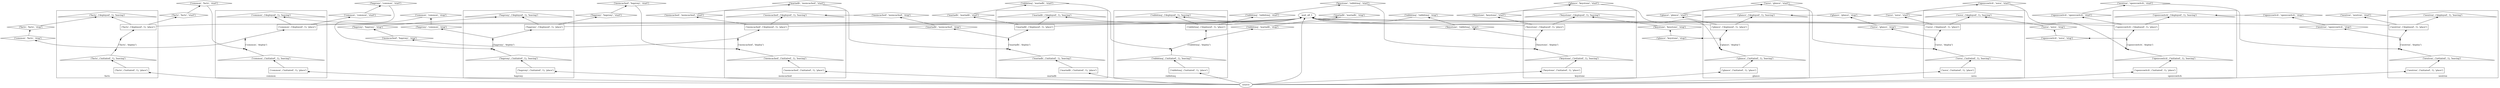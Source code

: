 digraph G {
	rankdir=BT;
	subgraph cluster_1 {
		color = black;
		label = "facts";
		v102 [label="('facts', ('initiated', 1), 'leaving')"] [shape=triangle];
		v79 [label="('facts', ('deploy', 1), 'beginning')"] [shape=point];
		v86 [label="('facts', ('initiated', 1), 'place')"] [shape=box];
		v17 [label="('facts', ('deployed', 1), 'leaving')"] [shape=triangle];
		v59 [label="('facts', ('deploy', 1), 'end')"] [shape=point];
		v11 [label="('facts', ('deployed', 1), 'place')"] [shape=box];
		v86 -> v102 [label=""];
		v11 -> v17 [label=""];
		v102 -> v79 [label=""];
		v79 -> v59 [label="('facts', 'deploy')"];
		v59 -> v11 [label=""];
	}
	subgraph cluster_2 {
		color = black;
		label = "common";
		v66 [label="('common', ('deployed', 1), 'leaving')"] [shape=triangle];
		v91 [label="('common', ('deployed', 1), 'place')"] [shape=box];
		v40 [label="('common', ('deploy', 1), 'beginning')"] [shape=point];
		v7 [label="('common', ('initiated', 1), 'leaving')"] [shape=triangle];
		v60 [label="('common', ('initiated', 1), 'place')"] [shape=box];
		v108 [label="('common', ('deploy', 1), 'end')"] [shape=point];
		v60 -> v7 [label=""];
		v91 -> v66 [label=""];
		v7 -> v40 [label=""];
		v40 -> v108 [label="('common', 'deploy')"];
		v108 -> v91 [label=""];
	}
	subgraph cluster_3 {
		color = black;
		label = "haproxy";
		v78 [label="('haproxy', ('deployed', 1), 'place')"] [shape=box];
		v46 [label="('haproxy', ('initiated', 1), 'leaving')"] [shape=triangle];
		v105 [label="('haproxy', ('deploy', 1), 'end')"] [shape=point];
		v88 [label="('haproxy', ('deploy', 1), 'beginning')"] [shape=point];
		v76 [label="('haproxy', ('initiated', 1), 'place')"] [shape=box];
		v50 [label="('haproxy', ('deployed', 1), 'leaving')"] [shape=triangle];
		v76 -> v46 [label=""];
		v78 -> v50 [label=""];
		v46 -> v88 [label=""];
		v88 -> v105 [label="('haproxy', 'deploy')"];
		v105 -> v78 [label=""];
	}
	subgraph cluster_4 {
		color = black;
		label = "memcached";
		v64 [label="('memcached', ('deployed', 1), 'place')"] [shape=box];
		v107 [label="('memcached', ('initiated', 1), 'leaving')"] [shape=triangle];
		v57 [label="('memcached', ('deploy', 1), 'end')"] [shape=point];
		v96 [label="('memcached', ('initiated', 1), 'place')"] [shape=box];
		v89 [label="('memcached', ('deployed', 1), 'leaving')"] [shape=triangle];
		v70 [label="('memcached', ('deploy', 1), 'beginning')"] [shape=point];
		v96 -> v107 [label=""];
		v64 -> v89 [label=""];
		v107 -> v70 [label=""];
		v70 -> v57 [label="('memcached', 'deploy')"];
		v57 -> v64 [label=""];
	}
	subgraph cluster_5 {
		color = black;
		label = "mariadb";
		v13 [label="('mariadb', ('deployed', 1), 'place')"] [shape=box];
		v56 [label="('mariadb', ('initiated', 1), 'leaving')"] [shape=triangle];
		v5 [label="('mariadb', ('deploy', 1), 'end')"] [shape=point];
		v42 [label="('mariadb', ('deploy', 1), 'beginning')"] [shape=point];
		v32 [label="('mariadb', ('initiated', 1), 'place')"] [shape=box];
		v33 [label="('mariadb', ('deployed', 1), 'leaving')"] [shape=triangle];
		v32 -> v56 [label=""];
		v13 -> v33 [label=""];
		v56 -> v42 [label=""];
		v42 -> v5 [label="('mariadb', 'deploy')"];
		v5 -> v13 [label=""];
	}
	subgraph cluster_6 {
		color = black;
		label = "rabbitmq";
		v44 [label="('rabbitmq', ('deploy', 1), 'end')"] [shape=point];
		v0 [label="('rabbitmq', ('initiated', 1), 'leaving')"] [shape=triangle];
		v104 [label="('rabbitmq', ('deployed', 1), 'place')"] [shape=box];
		v95 [label="('rabbitmq', ('deployed', 1), 'leaving')"] [shape=triangle];
		v15 [label="('rabbitmq', ('initiated', 1), 'place')"] [shape=box];
		v2 [label="('rabbitmq', ('deploy', 1), 'beginning')"] [shape=point];
		v15 -> v0 [label=""];
		v104 -> v95 [label=""];
		v0 -> v2 [label=""];
		v2 -> v44 [label="('rabbitmq', 'deploy')"];
		v44 -> v104 [label=""];
	}
	subgraph cluster_7 {
		color = black;
		label = "keystone";
		v85 [label="('keystone', ('deploy', 1), 'beginning')"] [shape=point];
		v103 [label="('keystone', ('deployed', 1), 'leaving')"] [shape=triangle];
		v53 [label="('keystone', ('deploy', 1), 'end')"] [shape=point];
		v87 [label="('keystone', ('deployed', 1), 'place')"] [shape=box];
		v18 [label="('keystone', ('initiated', 1), 'leaving')"] [shape=triangle];
		v10 [label="('keystone', ('initiated', 1), 'place')"] [shape=box];
		v10 -> v18 [label=""];
		v87 -> v103 [label=""];
		v18 -> v85 [label=""];
		v85 -> v53 [label="('keystone', 'deploy')"];
		v53 -> v87 [label=""];
	}
	subgraph cluster_8 {
		color = black;
		label = "openvswitch";
		v101 [label="('openvswitch', ('deployed', 1), 'place')"] [shape=box];
		v51 [label="('openvswitch', ('deploy', 1), 'end')"] [shape=point];
		v37 [label="('openvswitch', ('deployed', 1), 'leaving')"] [shape=triangle];
		v72 [label="('openvswitch', ('deploy', 1), 'beginning')"] [shape=point];
		v28 [label="('openvswitch', ('initiated', 1), 'place')"] [shape=box];
		v73 [label="('openvswitch', ('initiated', 1), 'leaving')"] [shape=triangle];
		v28 -> v73 [label=""];
		v101 -> v37 [label=""];
		v73 -> v72 [label=""];
		v72 -> v51 [label="('openvswitch', 'deploy')"];
		v51 -> v101 [label=""];
	}
	subgraph cluster_9 {
		color = black;
		label = "glance";
		v84 [label="('glance', ('deploy', 1), 'beginning')"] [shape=point];
		v23 [label="('glance', ('deployed', 1), 'leaving')"] [shape=triangle];
		v71 [label="('glance', ('deployed', 1), 'place')"] [shape=box];
		v3 [label="('glance', ('initiated', 1), 'leaving')"] [shape=triangle];
		v97 [label="('glance', ('deploy', 1), 'end')"] [shape=point];
		v22 [label="('glance', ('initiated', 1), 'place')"] [shape=box];
		v22 -> v3 [label=""];
		v71 -> v23 [label=""];
		v3 -> v84 [label=""];
		v84 -> v97 [label="('glance', 'deploy')"];
		v97 -> v71 [label=""];
	}
	subgraph cluster_10 {
		color = black;
		label = "neutron";
		v61 [label="('neutron', ('deployed', 1), 'place')"] [shape=box];
		v62 [label="('neutron', ('deploy', 1), 'beginning')"] [shape=point];
		v52 [label="('neutron', ('initiated', 1), 'leaving')"] [shape=triangle];
		v45 [label="('neutron', ('initiated', 1), 'place')"] [shape=box];
		v26 [label="('neutron', ('deploy', 1), 'end')"] [shape=point];
		v74 [label="('neutron', ('deployed', 1), 'leaving')"] [shape=triangle];
		v45 -> v52 [label=""];
		v61 -> v74 [label=""];
		v52 -> v62 [label=""];
		v62 -> v26 [label="('neutron', 'deploy')"];
		v26 -> v61 [label=""];
	}
	subgraph cluster_11 {
		color = black;
		label = "nova";
		v36 [label="('nova', ('deployed', 1), 'leaving')"] [shape=triangle];
		v67 [label="('nova', ('deployed', 1), 'place')"] [shape=box];
		v68 [label="('nova', ('deploy', 1), 'beginning')"] [shape=point];
		v41 [label="('nova', ('initiated', 1), 'leaving')"] [shape=triangle];
		v82 [label="('nova', ('initiated', 1), 'place')"] [shape=box];
		v83 [label="('nova', ('deploy', 1), 'end')"] [shape=point];
		v82 -> v41 [label=""];
		v67 -> v36 [label=""];
		v41 -> v68 [label=""];
		v68 -> v83 [label="('nova', 'deploy')"];
		v83 -> v67 [label=""];
	}
	v106 [label="source"] [shape=oval];
	v63 [label="('facts', 'facts', 'start')"] [shape=diamond];
	v20 [label="('common', 'facts', 'start')"] [shape=diamond];
	v94 [label="('facts', 'facts', 'stop')"] [shape=diamond];
	v39 [label="('common', 'facts', 'stop')"] [shape=diamond];
	v98 [label="('common', 'common', 'start')"] [shape=diamond];
	v100 [label="('haproxy', 'common', 'start')"] [shape=diamond];
	v54 [label="('common', 'common', 'stop')"] [shape=diamond];
	v58 [label="('haproxy', 'common', 'stop')"] [shape=diamond];
	v38 [label="('haproxy', 'haproxy', 'start')"] [shape=diamond];
	v6 [label="('memcached', 'haproxy', 'start')"] [shape=diamond];
	v9 [label="('haproxy', 'haproxy', 'stop')"] [shape=diamond];
	v29 [label="('memcached', 'haproxy', 'stop')"] [shape=diamond];
	v65 [label="('memcached', 'memcached', 'start')"] [shape=diamond];
	v12 [label="('mariadb', 'memcached', 'start')"] [shape=diamond];
	v1 [label="('memcached', 'memcached', 'stop')"] [shape=diamond];
	v34 [label="('mariadb', 'memcached', 'stop')"] [shape=diamond];
	v30 [label="('mariadb', 'mariadb', 'start')"] [shape=diamond];
	v48 [label="('rabbitmq', 'mariadb', 'start')"] [shape=diamond];
	v14 [label="('mariadb', 'mariadb', 'stop')"] [shape=diamond];
	v19 [label="('rabbitmq', 'mariadb', 'stop')"] [shape=diamond];
	v90 [label="('rabbitmq', 'rabbitmq', 'start')"] [shape=diamond];
	v75 [label="('keystone', 'rabbitmq', 'start')"] [shape=diamond];
	v77 [label="('rabbitmq', 'rabbitmq', 'stop')"] [shape=diamond];
	v92 [label="('keystone', 'rabbitmq', 'stop')"] [shape=diamond];
	v4 [label="('keystone', 'keystone', 'start')"] [shape=diamond];
	v93 [label="('glance', 'keystone', 'start')"] [shape=diamond];
	v31 [label="('keystone', 'keystone', 'stop')"] [shape=diamond];
	v69 [label="('glance', 'keystone', 'stop')"] [shape=diamond];
	v80 [label="('glance', 'glance', 'start')"] [shape=diamond];
	v21 [label="('nova', 'glance', 'start')"] [shape=diamond];
	v81 [label="('glance', 'glance', 'stop')"] [shape=diamond];
	v24 [label="('nova', 'glance', 'stop')"] [shape=diamond];
	v99 [label="('nova', 'nova', 'start')"] [shape=diamond];
	v8 [label="('openvswitch', 'nova', 'start')"] [shape=diamond];
	v55 [label="('nova', 'nova', 'stop')"] [shape=diamond];
	v49 [label="('openvswitch', 'nova', 'stop')"] [shape=diamond];
	v16 [label="('openvswitch', 'openvswitch', 'start')"] [shape=diamond];
	v35 [label="('neutron', 'openvswitch', 'start')"] [shape=diamond];
	v25 [label="('openvswitch', 'openvswitch', 'stop')"] [shape=diamond];
	v27 [label="('neutron', 'openvswitch', 'stop')"] [shape=diamond];
	v47 [label="wait_all_1"] [shape=oval];
	v43 [label="('neutron', 'neutron', 'start')"] [shape=diamond];
	v106 -> v86 [label=""];
	v106 -> v60 [label=""];
	v106 -> v76 [label=""];
	v106 -> v96 [label=""];
	v106 -> v32 [label=""];
	v106 -> v15 [label=""];
	v106 -> v28 [label=""];
	v106 -> v10 [label=""];
	v106 -> v22 [label=""];
	v106 -> v45 [label=""];
	v106 -> v82 [label=""];
	v106 -> v47 [label=""];
	v63 -> v20 [label=""];
	v20 -> v40 [label=""];
	v94 -> v17 [label=""];
	v39 -> v94 [label=""];
	v98 -> v100 [label=""];
	v100 -> v88 [label=""];
	v54 -> v66 [label=""];
	v58 -> v54 [label=""];
	v38 -> v6 [label=""];
	v6 -> v70 [label=""];
	v9 -> v50 [label=""];
	v29 -> v9 [label=""];
	v65 -> v12 [label=""];
	v12 -> v42 [label=""];
	v1 -> v89 [label=""];
	v34 -> v1 [label=""];
	v30 -> v48 [label=""];
	v48 -> v2 [label=""];
	v14 -> v33 [label=""];
	v19 -> v14 [label=""];
	v90 -> v75 [label=""];
	v75 -> v85 [label=""];
	v77 -> v95 [label=""];
	v92 -> v77 [label=""];
	v4 -> v93 [label=""];
	v93 -> v84 [label=""];
	v31 -> v103 [label=""];
	v69 -> v31 [label=""];
	v80 -> v21 [label=""];
	v21 -> v68 [label=""];
	v81 -> v23 [label=""];
	v24 -> v81 [label=""];
	v99 -> v8 [label=""];
	v8 -> v72 [label=""];
	v55 -> v36 [label=""];
	v49 -> v55 [label=""];
	v16 -> v35 [label=""];
	v35 -> v62 [label=""];
	v25 -> v37 [label=""];
	v27 -> v25 [label=""];
	v11 -> v47 [label=""];
	v11 -> v63 [label=""];
	v91 -> v47 [label=""];
	v91 -> v98 [label=""];
	v78 -> v47 [label=""];
	v78 -> v38 [label=""];
	v64 -> v47 [label=""];
	v64 -> v65 [label=""];
	v13 -> v47 [label=""];
	v13 -> v30 [label=""];
	v104 -> v47 [label=""];
	v104 -> v90 [label=""];
	v87 -> v47 [label=""];
	v87 -> v4 [label=""];
	v101 -> v47 [label=""];
	v101 -> v16 [label=""];
	v71 -> v47 [label=""];
	v71 -> v80 [label=""];
	v61 -> v47 [label=""];
	v61 -> v43 [label=""];
	v67 -> v47 [label=""];
	v67 -> v99 [label=""];
	v108 -> v39 [label=""];
	v105 -> v58 [label=""];
	v57 -> v29 [label=""];
	v5 -> v34 [label=""];
	v44 -> v19 [label=""];
	v53 -> v92 [label=""];
	v51 -> v49 [label=""];
	v97 -> v69 [label=""];
	v26 -> v27 [label=""];
	v83 -> v24 [label=""];
}
